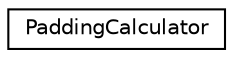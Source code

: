 digraph "Graphical Class Hierarchy"
{
 // LATEX_PDF_SIZE
  edge [fontname="Helvetica",fontsize="10",labelfontname="Helvetica",labelfontsize="10"];
  node [fontname="Helvetica",fontsize="10",shape=record];
  rankdir="LR";
  Node0 [label="PaddingCalculator",height=0.2,width=0.4,color="black", fillcolor="white", style="filled",URL="$classarm__compute_1_1test_1_1_padding_calculator.xhtml",tooltip="Calculate required padding."];
}
